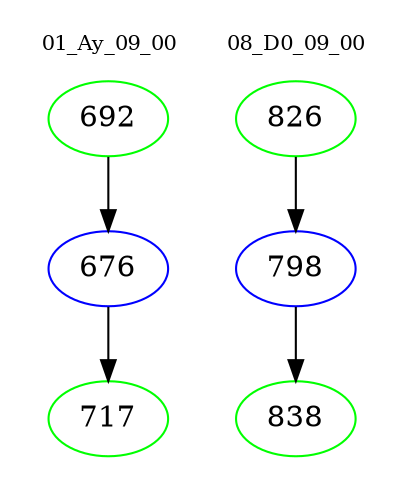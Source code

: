 digraph{
subgraph cluster_0 {
color = white
label = "01_Ay_09_00";
fontsize=10;
T0_692 [label="692", color="green"]
T0_692 -> T0_676 [color="black"]
T0_676 [label="676", color="blue"]
T0_676 -> T0_717 [color="black"]
T0_717 [label="717", color="green"]
}
subgraph cluster_1 {
color = white
label = "08_D0_09_00";
fontsize=10;
T1_826 [label="826", color="green"]
T1_826 -> T1_798 [color="black"]
T1_798 [label="798", color="blue"]
T1_798 -> T1_838 [color="black"]
T1_838 [label="838", color="green"]
}
}
